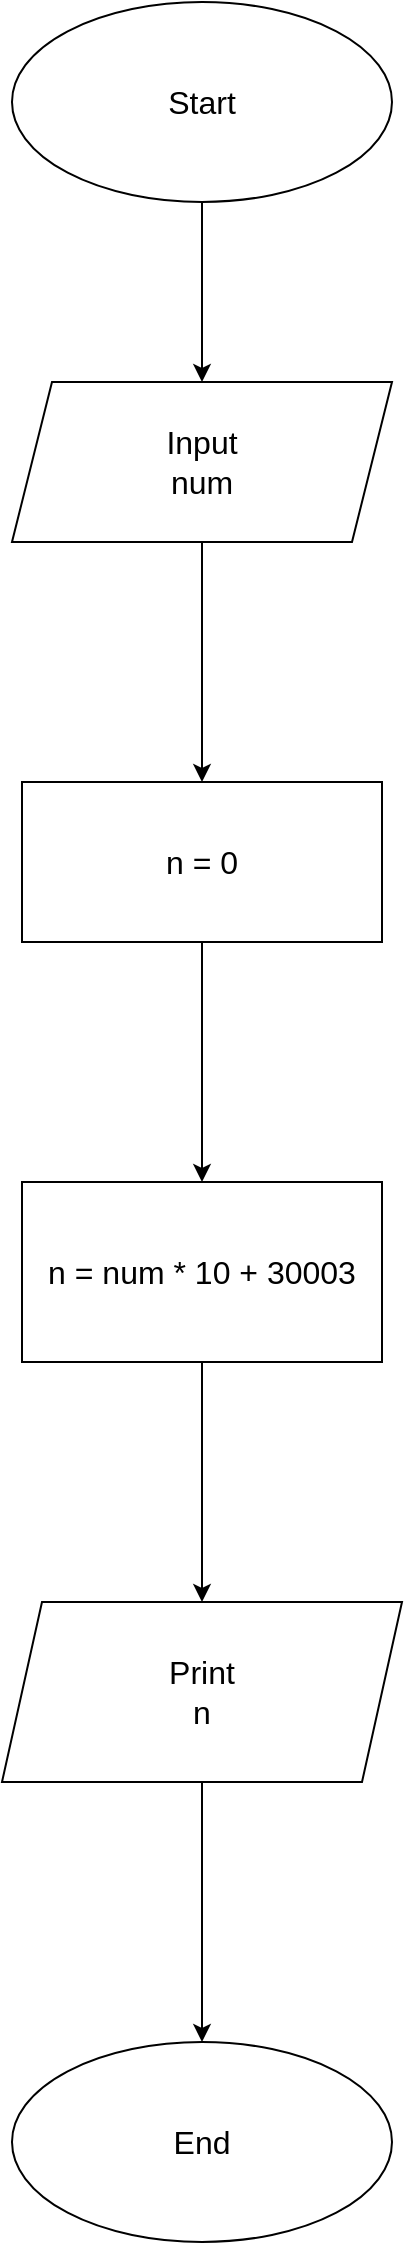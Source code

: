 <mxfile version="20.7.4" type="device"><diagram id="6MfrpX0nedsgcqq_N6V6" name="Page-1"><mxGraphModel dx="1194" dy="752" grid="1" gridSize="10" guides="1" tooltips="1" connect="1" arrows="1" fold="1" page="1" pageScale="1" pageWidth="1169" pageHeight="1654" math="0" shadow="0"><root><mxCell id="0"/><mxCell id="1" parent="0"/><mxCell id="H_gUUORGI9QJJhbVp-Wz-3" style="edgeStyle=orthogonalEdgeStyle;rounded=0;orthogonalLoop=1;jettySize=auto;html=1;entryX=0.5;entryY=0;entryDx=0;entryDy=0;fontSize=16;" edge="1" parent="1" source="H_gUUORGI9QJJhbVp-Wz-1" target="H_gUUORGI9QJJhbVp-Wz-2"><mxGeometry relative="1" as="geometry"/></mxCell><mxCell id="H_gUUORGI9QJJhbVp-Wz-1" value="&lt;font style=&quot;font-size: 16px;&quot;&gt;Start&lt;/font&gt;" style="ellipse;whiteSpace=wrap;html=1;" vertex="1" parent="1"><mxGeometry x="460" y="20" width="190" height="100" as="geometry"/></mxCell><mxCell id="H_gUUORGI9QJJhbVp-Wz-5" style="edgeStyle=orthogonalEdgeStyle;rounded=0;orthogonalLoop=1;jettySize=auto;html=1;entryX=0.5;entryY=0;entryDx=0;entryDy=0;fontSize=16;" edge="1" parent="1" source="H_gUUORGI9QJJhbVp-Wz-2" target="H_gUUORGI9QJJhbVp-Wz-4"><mxGeometry relative="1" as="geometry"/></mxCell><mxCell id="H_gUUORGI9QJJhbVp-Wz-2" value="Input&lt;br&gt;num" style="shape=parallelogram;perimeter=parallelogramPerimeter;whiteSpace=wrap;html=1;fixedSize=1;fontSize=16;" vertex="1" parent="1"><mxGeometry x="460" y="210" width="190" height="80" as="geometry"/></mxCell><mxCell id="H_gUUORGI9QJJhbVp-Wz-8" style="edgeStyle=orthogonalEdgeStyle;rounded=0;orthogonalLoop=1;jettySize=auto;html=1;entryX=0.5;entryY=0;entryDx=0;entryDy=0;fontSize=16;" edge="1" parent="1" source="H_gUUORGI9QJJhbVp-Wz-4" target="H_gUUORGI9QJJhbVp-Wz-6"><mxGeometry relative="1" as="geometry"/></mxCell><mxCell id="H_gUUORGI9QJJhbVp-Wz-4" value="n = 0" style="rounded=0;whiteSpace=wrap;html=1;fontSize=16;" vertex="1" parent="1"><mxGeometry x="465" y="410" width="180" height="80" as="geometry"/></mxCell><mxCell id="H_gUUORGI9QJJhbVp-Wz-9" style="edgeStyle=orthogonalEdgeStyle;rounded=0;orthogonalLoop=1;jettySize=auto;html=1;entryX=0.5;entryY=0;entryDx=0;entryDy=0;fontSize=16;" edge="1" parent="1" source="H_gUUORGI9QJJhbVp-Wz-6" target="H_gUUORGI9QJJhbVp-Wz-7"><mxGeometry relative="1" as="geometry"/></mxCell><mxCell id="H_gUUORGI9QJJhbVp-Wz-6" value="n = num * 10 + 30003" style="rounded=0;whiteSpace=wrap;html=1;fontSize=16;" vertex="1" parent="1"><mxGeometry x="465" y="610" width="180" height="90" as="geometry"/></mxCell><mxCell id="H_gUUORGI9QJJhbVp-Wz-11" style="edgeStyle=orthogonalEdgeStyle;rounded=0;orthogonalLoop=1;jettySize=auto;html=1;entryX=0.5;entryY=0;entryDx=0;entryDy=0;fontSize=16;" edge="1" parent="1" source="H_gUUORGI9QJJhbVp-Wz-7" target="H_gUUORGI9QJJhbVp-Wz-10"><mxGeometry relative="1" as="geometry"/></mxCell><mxCell id="H_gUUORGI9QJJhbVp-Wz-7" value="Print&lt;br&gt;n" style="shape=parallelogram;perimeter=parallelogramPerimeter;whiteSpace=wrap;html=1;fixedSize=1;fontSize=16;" vertex="1" parent="1"><mxGeometry x="455" y="820" width="200" height="90" as="geometry"/></mxCell><mxCell id="H_gUUORGI9QJJhbVp-Wz-10" value="&lt;font style=&quot;font-size: 16px;&quot;&gt;End&lt;/font&gt;" style="ellipse;whiteSpace=wrap;html=1;" vertex="1" parent="1"><mxGeometry x="460" y="1040" width="190" height="100" as="geometry"/></mxCell></root></mxGraphModel></diagram></mxfile>